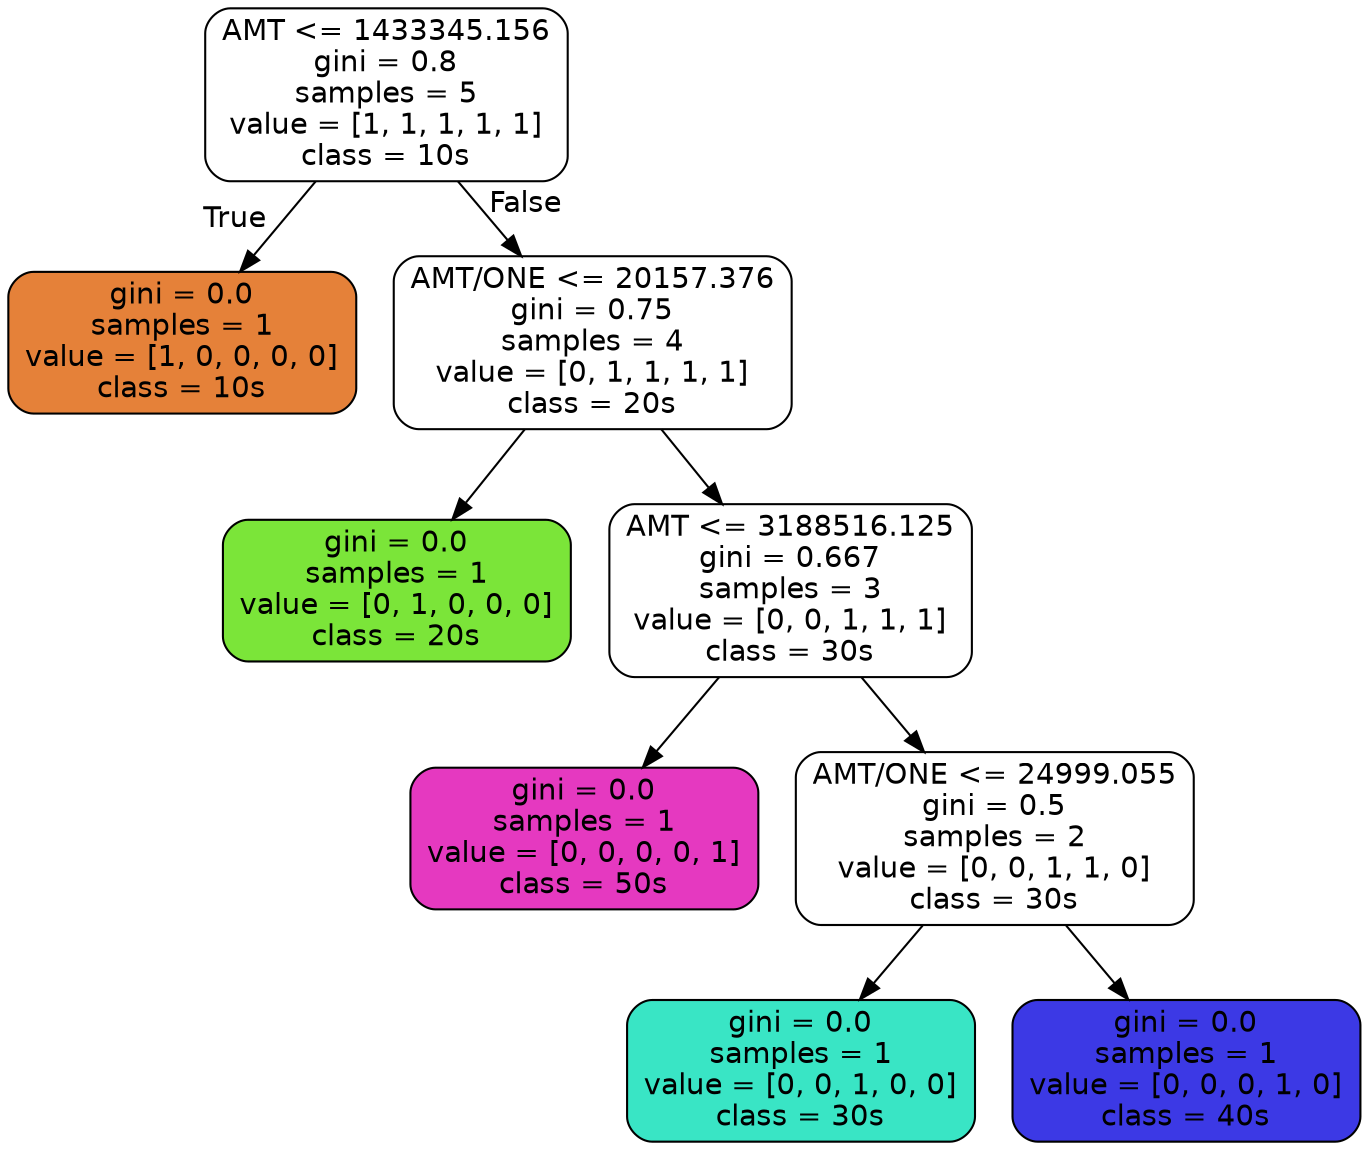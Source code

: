 digraph Tree {
node [shape=box, style="filled, rounded", color="black", fontname=helvetica] ;
edge [fontname=helvetica] ;
0 [label="AMT <= 1433345.156\ngini = 0.8\nsamples = 5\nvalue = [1, 1, 1, 1, 1]\nclass = 10s", fillcolor="#ffffff"] ;
1 [label="gini = 0.0\nsamples = 1\nvalue = [1, 0, 0, 0, 0]\nclass = 10s", fillcolor="#e58139"] ;
0 -> 1 [labeldistance=2.5, labelangle=45, headlabel="True"] ;
2 [label="AMT/ONE <= 20157.376\ngini = 0.75\nsamples = 4\nvalue = [0, 1, 1, 1, 1]\nclass = 20s", fillcolor="#ffffff"] ;
0 -> 2 [labeldistance=2.5, labelangle=-45, headlabel="False"] ;
3 [label="gini = 0.0\nsamples = 1\nvalue = [0, 1, 0, 0, 0]\nclass = 20s", fillcolor="#7be539"] ;
2 -> 3 ;
4 [label="AMT <= 3188516.125\ngini = 0.667\nsamples = 3\nvalue = [0, 0, 1, 1, 1]\nclass = 30s", fillcolor="#ffffff"] ;
2 -> 4 ;
5 [label="gini = 0.0\nsamples = 1\nvalue = [0, 0, 0, 0, 1]\nclass = 50s", fillcolor="#e539c0"] ;
4 -> 5 ;
6 [label="AMT/ONE <= 24999.055\ngini = 0.5\nsamples = 2\nvalue = [0, 0, 1, 1, 0]\nclass = 30s", fillcolor="#ffffff"] ;
4 -> 6 ;
7 [label="gini = 0.0\nsamples = 1\nvalue = [0, 0, 1, 0, 0]\nclass = 30s", fillcolor="#39e5c5"] ;
6 -> 7 ;
8 [label="gini = 0.0\nsamples = 1\nvalue = [0, 0, 0, 1, 0]\nclass = 40s", fillcolor="#3c39e5"] ;
6 -> 8 ;
}